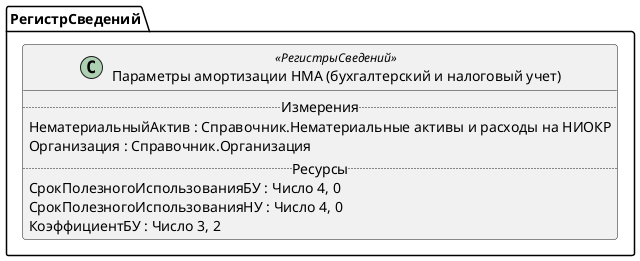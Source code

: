 ﻿@startuml ПараметрыАмортизацииНМАБУ
'!include templates.wsd
'..\include templates.wsd
class РегистрСведений.ПараметрыАмортизацииНМАБУ as "Параметры амортизации НМА (бухгалтерский и налоговый учет)" <<РегистрыСведений>>
{
..Измерения..
НематериальныйАктив : Справочник.Нематериальные активы и расходы на НИОКР
Организация : Справочник.Организация
..Ресурсы..
СрокПолезногоИспользованияБУ : Число 4, 0
СрокПолезногоИспользованияНУ : Число 4, 0
КоэффициентБУ : Число 3, 2
}
@enduml
